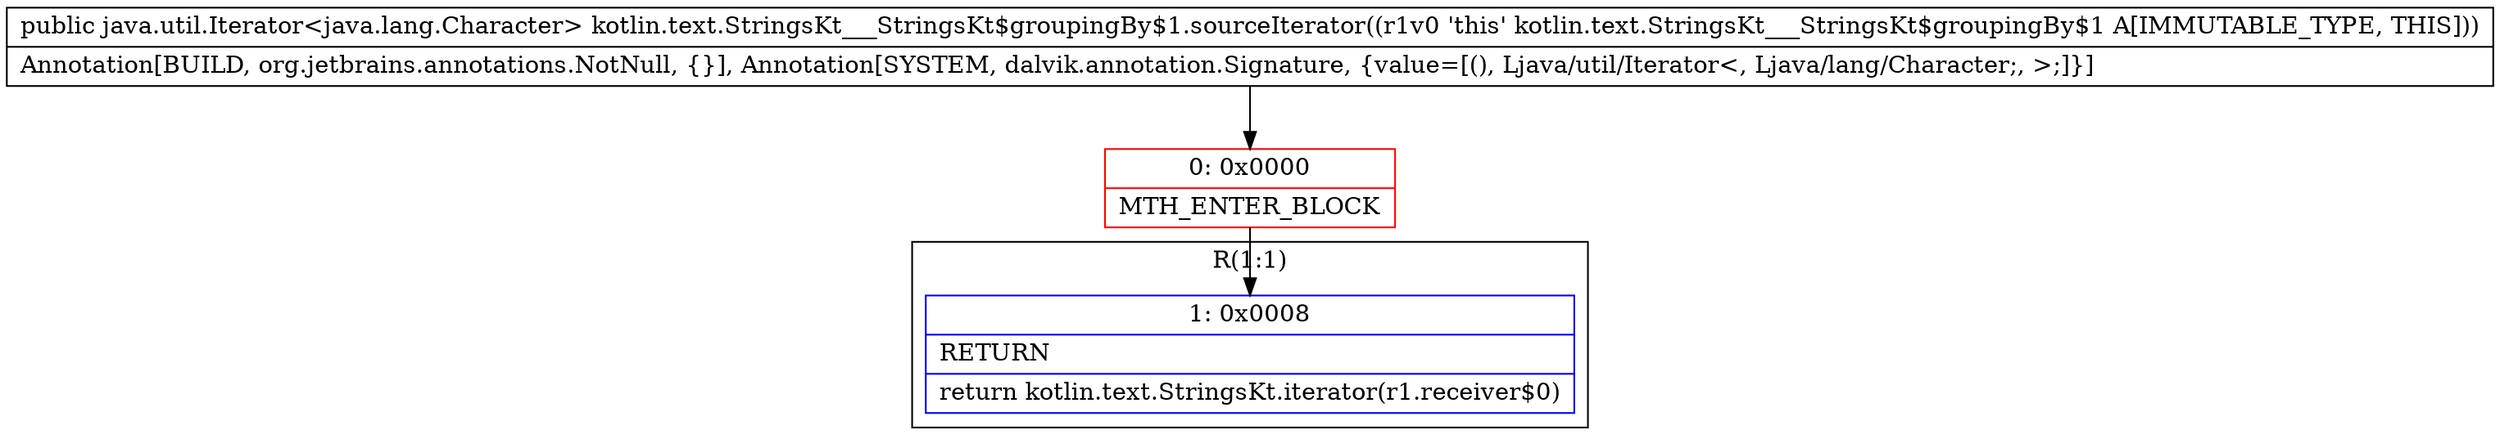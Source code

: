 digraph "CFG forkotlin.text.StringsKt___StringsKt$groupingBy$1.sourceIterator()Ljava\/util\/Iterator;" {
subgraph cluster_Region_1000438649 {
label = "R(1:1)";
node [shape=record,color=blue];
Node_1 [shape=record,label="{1\:\ 0x0008|RETURN\l|return kotlin.text.StringsKt.iterator(r1.receiver$0)\l}"];
}
Node_0 [shape=record,color=red,label="{0\:\ 0x0000|MTH_ENTER_BLOCK\l}"];
MethodNode[shape=record,label="{public java.util.Iterator\<java.lang.Character\> kotlin.text.StringsKt___StringsKt$groupingBy$1.sourceIterator((r1v0 'this' kotlin.text.StringsKt___StringsKt$groupingBy$1 A[IMMUTABLE_TYPE, THIS]))  | Annotation[BUILD, org.jetbrains.annotations.NotNull, \{\}], Annotation[SYSTEM, dalvik.annotation.Signature, \{value=[(), Ljava\/util\/Iterator\<, Ljava\/lang\/Character;, \>;]\}]\l}"];
MethodNode -> Node_0;
Node_0 -> Node_1;
}

